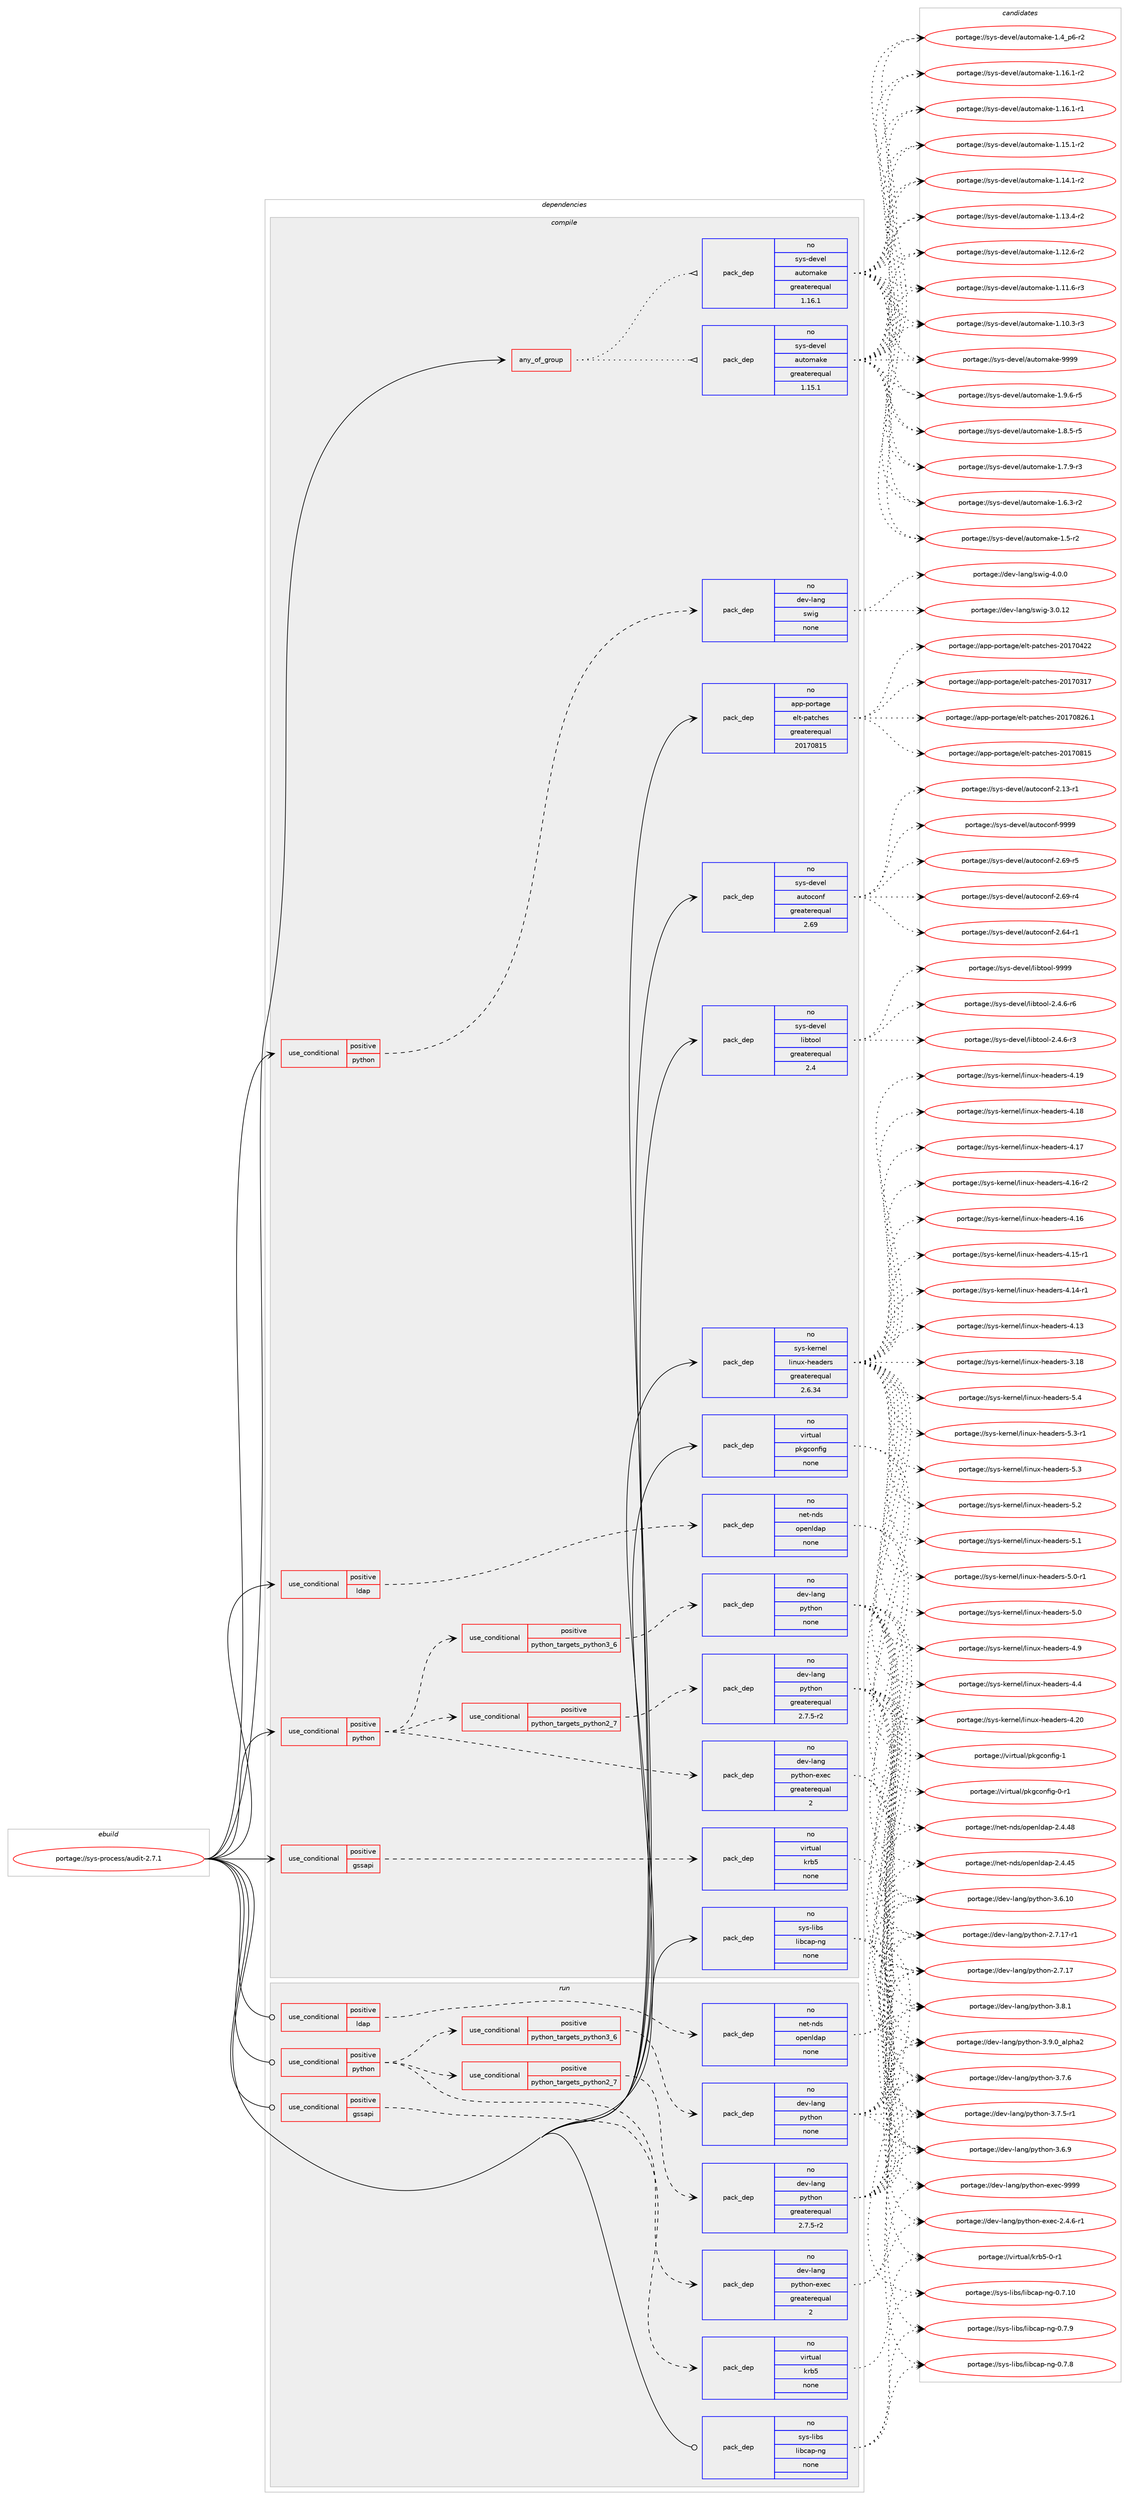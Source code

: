 digraph prolog {

# *************
# Graph options
# *************

newrank=true;
concentrate=true;
compound=true;
graph [rankdir=LR,fontname=Helvetica,fontsize=10,ranksep=1.5];#, ranksep=2.5, nodesep=0.2];
edge  [arrowhead=vee];
node  [fontname=Helvetica,fontsize=10];

# **********
# The ebuild
# **********

subgraph cluster_leftcol {
color=gray;
rank=same;
label=<<i>ebuild</i>>;
id [label="portage://sys-process/audit-2.7.1", color=red, width=4, href="../sys-process/audit-2.7.1.svg"];
}

# ****************
# The dependencies
# ****************

subgraph cluster_midcol {
color=gray;
label=<<i>dependencies</i>>;
subgraph cluster_compile {
fillcolor="#eeeeee";
style=filled;
label=<<i>compile</i>>;
subgraph any1031 {
dependency41438 [label=<<TABLE BORDER="0" CELLBORDER="1" CELLSPACING="0" CELLPADDING="4"><TR><TD CELLPADDING="10">any_of_group</TD></TR></TABLE>>, shape=none, color=red];subgraph pack33087 {
dependency41439 [label=<<TABLE BORDER="0" CELLBORDER="1" CELLSPACING="0" CELLPADDING="4" WIDTH="220"><TR><TD ROWSPAN="6" CELLPADDING="30">pack_dep</TD></TR><TR><TD WIDTH="110">no</TD></TR><TR><TD>sys-devel</TD></TR><TR><TD>automake</TD></TR><TR><TD>greaterequal</TD></TR><TR><TD>1.16.1</TD></TR></TABLE>>, shape=none, color=blue];
}
dependency41438:e -> dependency41439:w [weight=20,style="dotted",arrowhead="oinv"];
subgraph pack33088 {
dependency41440 [label=<<TABLE BORDER="0" CELLBORDER="1" CELLSPACING="0" CELLPADDING="4" WIDTH="220"><TR><TD ROWSPAN="6" CELLPADDING="30">pack_dep</TD></TR><TR><TD WIDTH="110">no</TD></TR><TR><TD>sys-devel</TD></TR><TR><TD>automake</TD></TR><TR><TD>greaterequal</TD></TR><TR><TD>1.15.1</TD></TR></TABLE>>, shape=none, color=blue];
}
dependency41438:e -> dependency41440:w [weight=20,style="dotted",arrowhead="oinv"];
}
id:e -> dependency41438:w [weight=20,style="solid",arrowhead="vee"];
subgraph cond7275 {
dependency41441 [label=<<TABLE BORDER="0" CELLBORDER="1" CELLSPACING="0" CELLPADDING="4"><TR><TD ROWSPAN="3" CELLPADDING="10">use_conditional</TD></TR><TR><TD>positive</TD></TR><TR><TD>gssapi</TD></TR></TABLE>>, shape=none, color=red];
subgraph pack33089 {
dependency41442 [label=<<TABLE BORDER="0" CELLBORDER="1" CELLSPACING="0" CELLPADDING="4" WIDTH="220"><TR><TD ROWSPAN="6" CELLPADDING="30">pack_dep</TD></TR><TR><TD WIDTH="110">no</TD></TR><TR><TD>virtual</TD></TR><TR><TD>krb5</TD></TR><TR><TD>none</TD></TR><TR><TD></TD></TR></TABLE>>, shape=none, color=blue];
}
dependency41441:e -> dependency41442:w [weight=20,style="dashed",arrowhead="vee"];
}
id:e -> dependency41441:w [weight=20,style="solid",arrowhead="vee"];
subgraph cond7276 {
dependency41443 [label=<<TABLE BORDER="0" CELLBORDER="1" CELLSPACING="0" CELLPADDING="4"><TR><TD ROWSPAN="3" CELLPADDING="10">use_conditional</TD></TR><TR><TD>positive</TD></TR><TR><TD>ldap</TD></TR></TABLE>>, shape=none, color=red];
subgraph pack33090 {
dependency41444 [label=<<TABLE BORDER="0" CELLBORDER="1" CELLSPACING="0" CELLPADDING="4" WIDTH="220"><TR><TD ROWSPAN="6" CELLPADDING="30">pack_dep</TD></TR><TR><TD WIDTH="110">no</TD></TR><TR><TD>net-nds</TD></TR><TR><TD>openldap</TD></TR><TR><TD>none</TD></TR><TR><TD></TD></TR></TABLE>>, shape=none, color=blue];
}
dependency41443:e -> dependency41444:w [weight=20,style="dashed",arrowhead="vee"];
}
id:e -> dependency41443:w [weight=20,style="solid",arrowhead="vee"];
subgraph cond7277 {
dependency41445 [label=<<TABLE BORDER="0" CELLBORDER="1" CELLSPACING="0" CELLPADDING="4"><TR><TD ROWSPAN="3" CELLPADDING="10">use_conditional</TD></TR><TR><TD>positive</TD></TR><TR><TD>python</TD></TR></TABLE>>, shape=none, color=red];
subgraph cond7278 {
dependency41446 [label=<<TABLE BORDER="0" CELLBORDER="1" CELLSPACING="0" CELLPADDING="4"><TR><TD ROWSPAN="3" CELLPADDING="10">use_conditional</TD></TR><TR><TD>positive</TD></TR><TR><TD>python_targets_python2_7</TD></TR></TABLE>>, shape=none, color=red];
subgraph pack33091 {
dependency41447 [label=<<TABLE BORDER="0" CELLBORDER="1" CELLSPACING="0" CELLPADDING="4" WIDTH="220"><TR><TD ROWSPAN="6" CELLPADDING="30">pack_dep</TD></TR><TR><TD WIDTH="110">no</TD></TR><TR><TD>dev-lang</TD></TR><TR><TD>python</TD></TR><TR><TD>greaterequal</TD></TR><TR><TD>2.7.5-r2</TD></TR></TABLE>>, shape=none, color=blue];
}
dependency41446:e -> dependency41447:w [weight=20,style="dashed",arrowhead="vee"];
}
dependency41445:e -> dependency41446:w [weight=20,style="dashed",arrowhead="vee"];
subgraph cond7279 {
dependency41448 [label=<<TABLE BORDER="0" CELLBORDER="1" CELLSPACING="0" CELLPADDING="4"><TR><TD ROWSPAN="3" CELLPADDING="10">use_conditional</TD></TR><TR><TD>positive</TD></TR><TR><TD>python_targets_python3_6</TD></TR></TABLE>>, shape=none, color=red];
subgraph pack33092 {
dependency41449 [label=<<TABLE BORDER="0" CELLBORDER="1" CELLSPACING="0" CELLPADDING="4" WIDTH="220"><TR><TD ROWSPAN="6" CELLPADDING="30">pack_dep</TD></TR><TR><TD WIDTH="110">no</TD></TR><TR><TD>dev-lang</TD></TR><TR><TD>python</TD></TR><TR><TD>none</TD></TR><TR><TD></TD></TR></TABLE>>, shape=none, color=blue];
}
dependency41448:e -> dependency41449:w [weight=20,style="dashed",arrowhead="vee"];
}
dependency41445:e -> dependency41448:w [weight=20,style="dashed",arrowhead="vee"];
subgraph pack33093 {
dependency41450 [label=<<TABLE BORDER="0" CELLBORDER="1" CELLSPACING="0" CELLPADDING="4" WIDTH="220"><TR><TD ROWSPAN="6" CELLPADDING="30">pack_dep</TD></TR><TR><TD WIDTH="110">no</TD></TR><TR><TD>dev-lang</TD></TR><TR><TD>python-exec</TD></TR><TR><TD>greaterequal</TD></TR><TR><TD>2</TD></TR></TABLE>>, shape=none, color=blue];
}
dependency41445:e -> dependency41450:w [weight=20,style="dashed",arrowhead="vee"];
}
id:e -> dependency41445:w [weight=20,style="solid",arrowhead="vee"];
subgraph cond7280 {
dependency41451 [label=<<TABLE BORDER="0" CELLBORDER="1" CELLSPACING="0" CELLPADDING="4"><TR><TD ROWSPAN="3" CELLPADDING="10">use_conditional</TD></TR><TR><TD>positive</TD></TR><TR><TD>python</TD></TR></TABLE>>, shape=none, color=red];
subgraph pack33094 {
dependency41452 [label=<<TABLE BORDER="0" CELLBORDER="1" CELLSPACING="0" CELLPADDING="4" WIDTH="220"><TR><TD ROWSPAN="6" CELLPADDING="30">pack_dep</TD></TR><TR><TD WIDTH="110">no</TD></TR><TR><TD>dev-lang</TD></TR><TR><TD>swig</TD></TR><TR><TD>none</TD></TR><TR><TD></TD></TR></TABLE>>, shape=none, color=blue];
}
dependency41451:e -> dependency41452:w [weight=20,style="dashed",arrowhead="vee"];
}
id:e -> dependency41451:w [weight=20,style="solid",arrowhead="vee"];
subgraph pack33095 {
dependency41453 [label=<<TABLE BORDER="0" CELLBORDER="1" CELLSPACING="0" CELLPADDING="4" WIDTH="220"><TR><TD ROWSPAN="6" CELLPADDING="30">pack_dep</TD></TR><TR><TD WIDTH="110">no</TD></TR><TR><TD>app-portage</TD></TR><TR><TD>elt-patches</TD></TR><TR><TD>greaterequal</TD></TR><TR><TD>20170815</TD></TR></TABLE>>, shape=none, color=blue];
}
id:e -> dependency41453:w [weight=20,style="solid",arrowhead="vee"];
subgraph pack33096 {
dependency41454 [label=<<TABLE BORDER="0" CELLBORDER="1" CELLSPACING="0" CELLPADDING="4" WIDTH="220"><TR><TD ROWSPAN="6" CELLPADDING="30">pack_dep</TD></TR><TR><TD WIDTH="110">no</TD></TR><TR><TD>sys-devel</TD></TR><TR><TD>autoconf</TD></TR><TR><TD>greaterequal</TD></TR><TR><TD>2.69</TD></TR></TABLE>>, shape=none, color=blue];
}
id:e -> dependency41454:w [weight=20,style="solid",arrowhead="vee"];
subgraph pack33097 {
dependency41455 [label=<<TABLE BORDER="0" CELLBORDER="1" CELLSPACING="0" CELLPADDING="4" WIDTH="220"><TR><TD ROWSPAN="6" CELLPADDING="30">pack_dep</TD></TR><TR><TD WIDTH="110">no</TD></TR><TR><TD>sys-devel</TD></TR><TR><TD>libtool</TD></TR><TR><TD>greaterequal</TD></TR><TR><TD>2.4</TD></TR></TABLE>>, shape=none, color=blue];
}
id:e -> dependency41455:w [weight=20,style="solid",arrowhead="vee"];
subgraph pack33098 {
dependency41456 [label=<<TABLE BORDER="0" CELLBORDER="1" CELLSPACING="0" CELLPADDING="4" WIDTH="220"><TR><TD ROWSPAN="6" CELLPADDING="30">pack_dep</TD></TR><TR><TD WIDTH="110">no</TD></TR><TR><TD>sys-kernel</TD></TR><TR><TD>linux-headers</TD></TR><TR><TD>greaterequal</TD></TR><TR><TD>2.6.34</TD></TR></TABLE>>, shape=none, color=blue];
}
id:e -> dependency41456:w [weight=20,style="solid",arrowhead="vee"];
subgraph pack33099 {
dependency41457 [label=<<TABLE BORDER="0" CELLBORDER="1" CELLSPACING="0" CELLPADDING="4" WIDTH="220"><TR><TD ROWSPAN="6" CELLPADDING="30">pack_dep</TD></TR><TR><TD WIDTH="110">no</TD></TR><TR><TD>sys-libs</TD></TR><TR><TD>libcap-ng</TD></TR><TR><TD>none</TD></TR><TR><TD></TD></TR></TABLE>>, shape=none, color=blue];
}
id:e -> dependency41457:w [weight=20,style="solid",arrowhead="vee"];
subgraph pack33100 {
dependency41458 [label=<<TABLE BORDER="0" CELLBORDER="1" CELLSPACING="0" CELLPADDING="4" WIDTH="220"><TR><TD ROWSPAN="6" CELLPADDING="30">pack_dep</TD></TR><TR><TD WIDTH="110">no</TD></TR><TR><TD>virtual</TD></TR><TR><TD>pkgconfig</TD></TR><TR><TD>none</TD></TR><TR><TD></TD></TR></TABLE>>, shape=none, color=blue];
}
id:e -> dependency41458:w [weight=20,style="solid",arrowhead="vee"];
}
subgraph cluster_compileandrun {
fillcolor="#eeeeee";
style=filled;
label=<<i>compile and run</i>>;
}
subgraph cluster_run {
fillcolor="#eeeeee";
style=filled;
label=<<i>run</i>>;
subgraph cond7281 {
dependency41459 [label=<<TABLE BORDER="0" CELLBORDER="1" CELLSPACING="0" CELLPADDING="4"><TR><TD ROWSPAN="3" CELLPADDING="10">use_conditional</TD></TR><TR><TD>positive</TD></TR><TR><TD>gssapi</TD></TR></TABLE>>, shape=none, color=red];
subgraph pack33101 {
dependency41460 [label=<<TABLE BORDER="0" CELLBORDER="1" CELLSPACING="0" CELLPADDING="4" WIDTH="220"><TR><TD ROWSPAN="6" CELLPADDING="30">pack_dep</TD></TR><TR><TD WIDTH="110">no</TD></TR><TR><TD>virtual</TD></TR><TR><TD>krb5</TD></TR><TR><TD>none</TD></TR><TR><TD></TD></TR></TABLE>>, shape=none, color=blue];
}
dependency41459:e -> dependency41460:w [weight=20,style="dashed",arrowhead="vee"];
}
id:e -> dependency41459:w [weight=20,style="solid",arrowhead="odot"];
subgraph cond7282 {
dependency41461 [label=<<TABLE BORDER="0" CELLBORDER="1" CELLSPACING="0" CELLPADDING="4"><TR><TD ROWSPAN="3" CELLPADDING="10">use_conditional</TD></TR><TR><TD>positive</TD></TR><TR><TD>ldap</TD></TR></TABLE>>, shape=none, color=red];
subgraph pack33102 {
dependency41462 [label=<<TABLE BORDER="0" CELLBORDER="1" CELLSPACING="0" CELLPADDING="4" WIDTH="220"><TR><TD ROWSPAN="6" CELLPADDING="30">pack_dep</TD></TR><TR><TD WIDTH="110">no</TD></TR><TR><TD>net-nds</TD></TR><TR><TD>openldap</TD></TR><TR><TD>none</TD></TR><TR><TD></TD></TR></TABLE>>, shape=none, color=blue];
}
dependency41461:e -> dependency41462:w [weight=20,style="dashed",arrowhead="vee"];
}
id:e -> dependency41461:w [weight=20,style="solid",arrowhead="odot"];
subgraph cond7283 {
dependency41463 [label=<<TABLE BORDER="0" CELLBORDER="1" CELLSPACING="0" CELLPADDING="4"><TR><TD ROWSPAN="3" CELLPADDING="10">use_conditional</TD></TR><TR><TD>positive</TD></TR><TR><TD>python</TD></TR></TABLE>>, shape=none, color=red];
subgraph cond7284 {
dependency41464 [label=<<TABLE BORDER="0" CELLBORDER="1" CELLSPACING="0" CELLPADDING="4"><TR><TD ROWSPAN="3" CELLPADDING="10">use_conditional</TD></TR><TR><TD>positive</TD></TR><TR><TD>python_targets_python2_7</TD></TR></TABLE>>, shape=none, color=red];
subgraph pack33103 {
dependency41465 [label=<<TABLE BORDER="0" CELLBORDER="1" CELLSPACING="0" CELLPADDING="4" WIDTH="220"><TR><TD ROWSPAN="6" CELLPADDING="30">pack_dep</TD></TR><TR><TD WIDTH="110">no</TD></TR><TR><TD>dev-lang</TD></TR><TR><TD>python</TD></TR><TR><TD>greaterequal</TD></TR><TR><TD>2.7.5-r2</TD></TR></TABLE>>, shape=none, color=blue];
}
dependency41464:e -> dependency41465:w [weight=20,style="dashed",arrowhead="vee"];
}
dependency41463:e -> dependency41464:w [weight=20,style="dashed",arrowhead="vee"];
subgraph cond7285 {
dependency41466 [label=<<TABLE BORDER="0" CELLBORDER="1" CELLSPACING="0" CELLPADDING="4"><TR><TD ROWSPAN="3" CELLPADDING="10">use_conditional</TD></TR><TR><TD>positive</TD></TR><TR><TD>python_targets_python3_6</TD></TR></TABLE>>, shape=none, color=red];
subgraph pack33104 {
dependency41467 [label=<<TABLE BORDER="0" CELLBORDER="1" CELLSPACING="0" CELLPADDING="4" WIDTH="220"><TR><TD ROWSPAN="6" CELLPADDING="30">pack_dep</TD></TR><TR><TD WIDTH="110">no</TD></TR><TR><TD>dev-lang</TD></TR><TR><TD>python</TD></TR><TR><TD>none</TD></TR><TR><TD></TD></TR></TABLE>>, shape=none, color=blue];
}
dependency41466:e -> dependency41467:w [weight=20,style="dashed",arrowhead="vee"];
}
dependency41463:e -> dependency41466:w [weight=20,style="dashed",arrowhead="vee"];
subgraph pack33105 {
dependency41468 [label=<<TABLE BORDER="0" CELLBORDER="1" CELLSPACING="0" CELLPADDING="4" WIDTH="220"><TR><TD ROWSPAN="6" CELLPADDING="30">pack_dep</TD></TR><TR><TD WIDTH="110">no</TD></TR><TR><TD>dev-lang</TD></TR><TR><TD>python-exec</TD></TR><TR><TD>greaterequal</TD></TR><TR><TD>2</TD></TR></TABLE>>, shape=none, color=blue];
}
dependency41463:e -> dependency41468:w [weight=20,style="dashed",arrowhead="vee"];
}
id:e -> dependency41463:w [weight=20,style="solid",arrowhead="odot"];
subgraph pack33106 {
dependency41469 [label=<<TABLE BORDER="0" CELLBORDER="1" CELLSPACING="0" CELLPADDING="4" WIDTH="220"><TR><TD ROWSPAN="6" CELLPADDING="30">pack_dep</TD></TR><TR><TD WIDTH="110">no</TD></TR><TR><TD>sys-libs</TD></TR><TR><TD>libcap-ng</TD></TR><TR><TD>none</TD></TR><TR><TD></TD></TR></TABLE>>, shape=none, color=blue];
}
id:e -> dependency41469:w [weight=20,style="solid",arrowhead="odot"];
}
}

# **************
# The candidates
# **************

subgraph cluster_choices {
rank=same;
color=gray;
label=<<i>candidates</i>>;

subgraph choice33087 {
color=black;
nodesep=1;
choice115121115451001011181011084797117116111109971071014557575757 [label="portage://sys-devel/automake-9999", color=red, width=4,href="../sys-devel/automake-9999.svg"];
choice115121115451001011181011084797117116111109971071014549465746544511453 [label="portage://sys-devel/automake-1.9.6-r5", color=red, width=4,href="../sys-devel/automake-1.9.6-r5.svg"];
choice115121115451001011181011084797117116111109971071014549465646534511453 [label="portage://sys-devel/automake-1.8.5-r5", color=red, width=4,href="../sys-devel/automake-1.8.5-r5.svg"];
choice115121115451001011181011084797117116111109971071014549465546574511451 [label="portage://sys-devel/automake-1.7.9-r3", color=red, width=4,href="../sys-devel/automake-1.7.9-r3.svg"];
choice115121115451001011181011084797117116111109971071014549465446514511450 [label="portage://sys-devel/automake-1.6.3-r2", color=red, width=4,href="../sys-devel/automake-1.6.3-r2.svg"];
choice11512111545100101118101108479711711611110997107101454946534511450 [label="portage://sys-devel/automake-1.5-r2", color=red, width=4,href="../sys-devel/automake-1.5-r2.svg"];
choice115121115451001011181011084797117116111109971071014549465295112544511450 [label="portage://sys-devel/automake-1.4_p6-r2", color=red, width=4,href="../sys-devel/automake-1.4_p6-r2.svg"];
choice11512111545100101118101108479711711611110997107101454946495446494511450 [label="portage://sys-devel/automake-1.16.1-r2", color=red, width=4,href="../sys-devel/automake-1.16.1-r2.svg"];
choice11512111545100101118101108479711711611110997107101454946495446494511449 [label="portage://sys-devel/automake-1.16.1-r1", color=red, width=4,href="../sys-devel/automake-1.16.1-r1.svg"];
choice11512111545100101118101108479711711611110997107101454946495346494511450 [label="portage://sys-devel/automake-1.15.1-r2", color=red, width=4,href="../sys-devel/automake-1.15.1-r2.svg"];
choice11512111545100101118101108479711711611110997107101454946495246494511450 [label="portage://sys-devel/automake-1.14.1-r2", color=red, width=4,href="../sys-devel/automake-1.14.1-r2.svg"];
choice11512111545100101118101108479711711611110997107101454946495146524511450 [label="portage://sys-devel/automake-1.13.4-r2", color=red, width=4,href="../sys-devel/automake-1.13.4-r2.svg"];
choice11512111545100101118101108479711711611110997107101454946495046544511450 [label="portage://sys-devel/automake-1.12.6-r2", color=red, width=4,href="../sys-devel/automake-1.12.6-r2.svg"];
choice11512111545100101118101108479711711611110997107101454946494946544511451 [label="portage://sys-devel/automake-1.11.6-r3", color=red, width=4,href="../sys-devel/automake-1.11.6-r3.svg"];
choice11512111545100101118101108479711711611110997107101454946494846514511451 [label="portage://sys-devel/automake-1.10.3-r3", color=red, width=4,href="../sys-devel/automake-1.10.3-r3.svg"];
dependency41439:e -> choice115121115451001011181011084797117116111109971071014557575757:w [style=dotted,weight="100"];
dependency41439:e -> choice115121115451001011181011084797117116111109971071014549465746544511453:w [style=dotted,weight="100"];
dependency41439:e -> choice115121115451001011181011084797117116111109971071014549465646534511453:w [style=dotted,weight="100"];
dependency41439:e -> choice115121115451001011181011084797117116111109971071014549465546574511451:w [style=dotted,weight="100"];
dependency41439:e -> choice115121115451001011181011084797117116111109971071014549465446514511450:w [style=dotted,weight="100"];
dependency41439:e -> choice11512111545100101118101108479711711611110997107101454946534511450:w [style=dotted,weight="100"];
dependency41439:e -> choice115121115451001011181011084797117116111109971071014549465295112544511450:w [style=dotted,weight="100"];
dependency41439:e -> choice11512111545100101118101108479711711611110997107101454946495446494511450:w [style=dotted,weight="100"];
dependency41439:e -> choice11512111545100101118101108479711711611110997107101454946495446494511449:w [style=dotted,weight="100"];
dependency41439:e -> choice11512111545100101118101108479711711611110997107101454946495346494511450:w [style=dotted,weight="100"];
dependency41439:e -> choice11512111545100101118101108479711711611110997107101454946495246494511450:w [style=dotted,weight="100"];
dependency41439:e -> choice11512111545100101118101108479711711611110997107101454946495146524511450:w [style=dotted,weight="100"];
dependency41439:e -> choice11512111545100101118101108479711711611110997107101454946495046544511450:w [style=dotted,weight="100"];
dependency41439:e -> choice11512111545100101118101108479711711611110997107101454946494946544511451:w [style=dotted,weight="100"];
dependency41439:e -> choice11512111545100101118101108479711711611110997107101454946494846514511451:w [style=dotted,weight="100"];
}
subgraph choice33088 {
color=black;
nodesep=1;
choice115121115451001011181011084797117116111109971071014557575757 [label="portage://sys-devel/automake-9999", color=red, width=4,href="../sys-devel/automake-9999.svg"];
choice115121115451001011181011084797117116111109971071014549465746544511453 [label="portage://sys-devel/automake-1.9.6-r5", color=red, width=4,href="../sys-devel/automake-1.9.6-r5.svg"];
choice115121115451001011181011084797117116111109971071014549465646534511453 [label="portage://sys-devel/automake-1.8.5-r5", color=red, width=4,href="../sys-devel/automake-1.8.5-r5.svg"];
choice115121115451001011181011084797117116111109971071014549465546574511451 [label="portage://sys-devel/automake-1.7.9-r3", color=red, width=4,href="../sys-devel/automake-1.7.9-r3.svg"];
choice115121115451001011181011084797117116111109971071014549465446514511450 [label="portage://sys-devel/automake-1.6.3-r2", color=red, width=4,href="../sys-devel/automake-1.6.3-r2.svg"];
choice11512111545100101118101108479711711611110997107101454946534511450 [label="portage://sys-devel/automake-1.5-r2", color=red, width=4,href="../sys-devel/automake-1.5-r2.svg"];
choice115121115451001011181011084797117116111109971071014549465295112544511450 [label="portage://sys-devel/automake-1.4_p6-r2", color=red, width=4,href="../sys-devel/automake-1.4_p6-r2.svg"];
choice11512111545100101118101108479711711611110997107101454946495446494511450 [label="portage://sys-devel/automake-1.16.1-r2", color=red, width=4,href="../sys-devel/automake-1.16.1-r2.svg"];
choice11512111545100101118101108479711711611110997107101454946495446494511449 [label="portage://sys-devel/automake-1.16.1-r1", color=red, width=4,href="../sys-devel/automake-1.16.1-r1.svg"];
choice11512111545100101118101108479711711611110997107101454946495346494511450 [label="portage://sys-devel/automake-1.15.1-r2", color=red, width=4,href="../sys-devel/automake-1.15.1-r2.svg"];
choice11512111545100101118101108479711711611110997107101454946495246494511450 [label="portage://sys-devel/automake-1.14.1-r2", color=red, width=4,href="../sys-devel/automake-1.14.1-r2.svg"];
choice11512111545100101118101108479711711611110997107101454946495146524511450 [label="portage://sys-devel/automake-1.13.4-r2", color=red, width=4,href="../sys-devel/automake-1.13.4-r2.svg"];
choice11512111545100101118101108479711711611110997107101454946495046544511450 [label="portage://sys-devel/automake-1.12.6-r2", color=red, width=4,href="../sys-devel/automake-1.12.6-r2.svg"];
choice11512111545100101118101108479711711611110997107101454946494946544511451 [label="portage://sys-devel/automake-1.11.6-r3", color=red, width=4,href="../sys-devel/automake-1.11.6-r3.svg"];
choice11512111545100101118101108479711711611110997107101454946494846514511451 [label="portage://sys-devel/automake-1.10.3-r3", color=red, width=4,href="../sys-devel/automake-1.10.3-r3.svg"];
dependency41440:e -> choice115121115451001011181011084797117116111109971071014557575757:w [style=dotted,weight="100"];
dependency41440:e -> choice115121115451001011181011084797117116111109971071014549465746544511453:w [style=dotted,weight="100"];
dependency41440:e -> choice115121115451001011181011084797117116111109971071014549465646534511453:w [style=dotted,weight="100"];
dependency41440:e -> choice115121115451001011181011084797117116111109971071014549465546574511451:w [style=dotted,weight="100"];
dependency41440:e -> choice115121115451001011181011084797117116111109971071014549465446514511450:w [style=dotted,weight="100"];
dependency41440:e -> choice11512111545100101118101108479711711611110997107101454946534511450:w [style=dotted,weight="100"];
dependency41440:e -> choice115121115451001011181011084797117116111109971071014549465295112544511450:w [style=dotted,weight="100"];
dependency41440:e -> choice11512111545100101118101108479711711611110997107101454946495446494511450:w [style=dotted,weight="100"];
dependency41440:e -> choice11512111545100101118101108479711711611110997107101454946495446494511449:w [style=dotted,weight="100"];
dependency41440:e -> choice11512111545100101118101108479711711611110997107101454946495346494511450:w [style=dotted,weight="100"];
dependency41440:e -> choice11512111545100101118101108479711711611110997107101454946495246494511450:w [style=dotted,weight="100"];
dependency41440:e -> choice11512111545100101118101108479711711611110997107101454946495146524511450:w [style=dotted,weight="100"];
dependency41440:e -> choice11512111545100101118101108479711711611110997107101454946495046544511450:w [style=dotted,weight="100"];
dependency41440:e -> choice11512111545100101118101108479711711611110997107101454946494946544511451:w [style=dotted,weight="100"];
dependency41440:e -> choice11512111545100101118101108479711711611110997107101454946494846514511451:w [style=dotted,weight="100"];
}
subgraph choice33089 {
color=black;
nodesep=1;
choice1181051141161179710847107114985345484511449 [label="portage://virtual/krb5-0-r1", color=red, width=4,href="../virtual/krb5-0-r1.svg"];
dependency41442:e -> choice1181051141161179710847107114985345484511449:w [style=dotted,weight="100"];
}
subgraph choice33090 {
color=black;
nodesep=1;
choice11010111645110100115471111121011101081009711245504652465256 [label="portage://net-nds/openldap-2.4.48", color=red, width=4,href="../net-nds/openldap-2.4.48.svg"];
choice11010111645110100115471111121011101081009711245504652465253 [label="portage://net-nds/openldap-2.4.45", color=red, width=4,href="../net-nds/openldap-2.4.45.svg"];
dependency41444:e -> choice11010111645110100115471111121011101081009711245504652465256:w [style=dotted,weight="100"];
dependency41444:e -> choice11010111645110100115471111121011101081009711245504652465253:w [style=dotted,weight="100"];
}
subgraph choice33091 {
color=black;
nodesep=1;
choice10010111845108971101034711212111610411111045514657464895971081121049750 [label="portage://dev-lang/python-3.9.0_alpha2", color=red, width=4,href="../dev-lang/python-3.9.0_alpha2.svg"];
choice100101118451089711010347112121116104111110455146564649 [label="portage://dev-lang/python-3.8.1", color=red, width=4,href="../dev-lang/python-3.8.1.svg"];
choice100101118451089711010347112121116104111110455146554654 [label="portage://dev-lang/python-3.7.6", color=red, width=4,href="../dev-lang/python-3.7.6.svg"];
choice1001011184510897110103471121211161041111104551465546534511449 [label="portage://dev-lang/python-3.7.5-r1", color=red, width=4,href="../dev-lang/python-3.7.5-r1.svg"];
choice100101118451089711010347112121116104111110455146544657 [label="portage://dev-lang/python-3.6.9", color=red, width=4,href="../dev-lang/python-3.6.9.svg"];
choice10010111845108971101034711212111610411111045514654464948 [label="portage://dev-lang/python-3.6.10", color=red, width=4,href="../dev-lang/python-3.6.10.svg"];
choice100101118451089711010347112121116104111110455046554649554511449 [label="portage://dev-lang/python-2.7.17-r1", color=red, width=4,href="../dev-lang/python-2.7.17-r1.svg"];
choice10010111845108971101034711212111610411111045504655464955 [label="portage://dev-lang/python-2.7.17", color=red, width=4,href="../dev-lang/python-2.7.17.svg"];
dependency41447:e -> choice10010111845108971101034711212111610411111045514657464895971081121049750:w [style=dotted,weight="100"];
dependency41447:e -> choice100101118451089711010347112121116104111110455146564649:w [style=dotted,weight="100"];
dependency41447:e -> choice100101118451089711010347112121116104111110455146554654:w [style=dotted,weight="100"];
dependency41447:e -> choice1001011184510897110103471121211161041111104551465546534511449:w [style=dotted,weight="100"];
dependency41447:e -> choice100101118451089711010347112121116104111110455146544657:w [style=dotted,weight="100"];
dependency41447:e -> choice10010111845108971101034711212111610411111045514654464948:w [style=dotted,weight="100"];
dependency41447:e -> choice100101118451089711010347112121116104111110455046554649554511449:w [style=dotted,weight="100"];
dependency41447:e -> choice10010111845108971101034711212111610411111045504655464955:w [style=dotted,weight="100"];
}
subgraph choice33092 {
color=black;
nodesep=1;
choice10010111845108971101034711212111610411111045514657464895971081121049750 [label="portage://dev-lang/python-3.9.0_alpha2", color=red, width=4,href="../dev-lang/python-3.9.0_alpha2.svg"];
choice100101118451089711010347112121116104111110455146564649 [label="portage://dev-lang/python-3.8.1", color=red, width=4,href="../dev-lang/python-3.8.1.svg"];
choice100101118451089711010347112121116104111110455146554654 [label="portage://dev-lang/python-3.7.6", color=red, width=4,href="../dev-lang/python-3.7.6.svg"];
choice1001011184510897110103471121211161041111104551465546534511449 [label="portage://dev-lang/python-3.7.5-r1", color=red, width=4,href="../dev-lang/python-3.7.5-r1.svg"];
choice100101118451089711010347112121116104111110455146544657 [label="portage://dev-lang/python-3.6.9", color=red, width=4,href="../dev-lang/python-3.6.9.svg"];
choice10010111845108971101034711212111610411111045514654464948 [label="portage://dev-lang/python-3.6.10", color=red, width=4,href="../dev-lang/python-3.6.10.svg"];
choice100101118451089711010347112121116104111110455046554649554511449 [label="portage://dev-lang/python-2.7.17-r1", color=red, width=4,href="../dev-lang/python-2.7.17-r1.svg"];
choice10010111845108971101034711212111610411111045504655464955 [label="portage://dev-lang/python-2.7.17", color=red, width=4,href="../dev-lang/python-2.7.17.svg"];
dependency41449:e -> choice10010111845108971101034711212111610411111045514657464895971081121049750:w [style=dotted,weight="100"];
dependency41449:e -> choice100101118451089711010347112121116104111110455146564649:w [style=dotted,weight="100"];
dependency41449:e -> choice100101118451089711010347112121116104111110455146554654:w [style=dotted,weight="100"];
dependency41449:e -> choice1001011184510897110103471121211161041111104551465546534511449:w [style=dotted,weight="100"];
dependency41449:e -> choice100101118451089711010347112121116104111110455146544657:w [style=dotted,weight="100"];
dependency41449:e -> choice10010111845108971101034711212111610411111045514654464948:w [style=dotted,weight="100"];
dependency41449:e -> choice100101118451089711010347112121116104111110455046554649554511449:w [style=dotted,weight="100"];
dependency41449:e -> choice10010111845108971101034711212111610411111045504655464955:w [style=dotted,weight="100"];
}
subgraph choice33093 {
color=black;
nodesep=1;
choice10010111845108971101034711212111610411111045101120101994557575757 [label="portage://dev-lang/python-exec-9999", color=red, width=4,href="../dev-lang/python-exec-9999.svg"];
choice10010111845108971101034711212111610411111045101120101994550465246544511449 [label="portage://dev-lang/python-exec-2.4.6-r1", color=red, width=4,href="../dev-lang/python-exec-2.4.6-r1.svg"];
dependency41450:e -> choice10010111845108971101034711212111610411111045101120101994557575757:w [style=dotted,weight="100"];
dependency41450:e -> choice10010111845108971101034711212111610411111045101120101994550465246544511449:w [style=dotted,weight="100"];
}
subgraph choice33094 {
color=black;
nodesep=1;
choice100101118451089711010347115119105103455246484648 [label="portage://dev-lang/swig-4.0.0", color=red, width=4,href="../dev-lang/swig-4.0.0.svg"];
choice10010111845108971101034711511910510345514648464950 [label="portage://dev-lang/swig-3.0.12", color=red, width=4,href="../dev-lang/swig-3.0.12.svg"];
dependency41452:e -> choice100101118451089711010347115119105103455246484648:w [style=dotted,weight="100"];
dependency41452:e -> choice10010111845108971101034711511910510345514648464950:w [style=dotted,weight="100"];
}
subgraph choice33095 {
color=black;
nodesep=1;
choice971121124511211111411697103101471011081164511297116991041011154550484955485650544649 [label="portage://app-portage/elt-patches-20170826.1", color=red, width=4,href="../app-portage/elt-patches-20170826.1.svg"];
choice97112112451121111141169710310147101108116451129711699104101115455048495548564953 [label="portage://app-portage/elt-patches-20170815", color=red, width=4,href="../app-portage/elt-patches-20170815.svg"];
choice97112112451121111141169710310147101108116451129711699104101115455048495548525050 [label="portage://app-portage/elt-patches-20170422", color=red, width=4,href="../app-portage/elt-patches-20170422.svg"];
choice97112112451121111141169710310147101108116451129711699104101115455048495548514955 [label="portage://app-portage/elt-patches-20170317", color=red, width=4,href="../app-portage/elt-patches-20170317.svg"];
dependency41453:e -> choice971121124511211111411697103101471011081164511297116991041011154550484955485650544649:w [style=dotted,weight="100"];
dependency41453:e -> choice97112112451121111141169710310147101108116451129711699104101115455048495548564953:w [style=dotted,weight="100"];
dependency41453:e -> choice97112112451121111141169710310147101108116451129711699104101115455048495548525050:w [style=dotted,weight="100"];
dependency41453:e -> choice97112112451121111141169710310147101108116451129711699104101115455048495548514955:w [style=dotted,weight="100"];
}
subgraph choice33096 {
color=black;
nodesep=1;
choice115121115451001011181011084797117116111991111101024557575757 [label="portage://sys-devel/autoconf-9999", color=red, width=4,href="../sys-devel/autoconf-9999.svg"];
choice1151211154510010111810110847971171161119911111010245504654574511453 [label="portage://sys-devel/autoconf-2.69-r5", color=red, width=4,href="../sys-devel/autoconf-2.69-r5.svg"];
choice1151211154510010111810110847971171161119911111010245504654574511452 [label="portage://sys-devel/autoconf-2.69-r4", color=red, width=4,href="../sys-devel/autoconf-2.69-r4.svg"];
choice1151211154510010111810110847971171161119911111010245504654524511449 [label="portage://sys-devel/autoconf-2.64-r1", color=red, width=4,href="../sys-devel/autoconf-2.64-r1.svg"];
choice1151211154510010111810110847971171161119911111010245504649514511449 [label="portage://sys-devel/autoconf-2.13-r1", color=red, width=4,href="../sys-devel/autoconf-2.13-r1.svg"];
dependency41454:e -> choice115121115451001011181011084797117116111991111101024557575757:w [style=dotted,weight="100"];
dependency41454:e -> choice1151211154510010111810110847971171161119911111010245504654574511453:w [style=dotted,weight="100"];
dependency41454:e -> choice1151211154510010111810110847971171161119911111010245504654574511452:w [style=dotted,weight="100"];
dependency41454:e -> choice1151211154510010111810110847971171161119911111010245504654524511449:w [style=dotted,weight="100"];
dependency41454:e -> choice1151211154510010111810110847971171161119911111010245504649514511449:w [style=dotted,weight="100"];
}
subgraph choice33097 {
color=black;
nodesep=1;
choice1151211154510010111810110847108105981161111111084557575757 [label="portage://sys-devel/libtool-9999", color=red, width=4,href="../sys-devel/libtool-9999.svg"];
choice1151211154510010111810110847108105981161111111084550465246544511454 [label="portage://sys-devel/libtool-2.4.6-r6", color=red, width=4,href="../sys-devel/libtool-2.4.6-r6.svg"];
choice1151211154510010111810110847108105981161111111084550465246544511451 [label="portage://sys-devel/libtool-2.4.6-r3", color=red, width=4,href="../sys-devel/libtool-2.4.6-r3.svg"];
dependency41455:e -> choice1151211154510010111810110847108105981161111111084557575757:w [style=dotted,weight="100"];
dependency41455:e -> choice1151211154510010111810110847108105981161111111084550465246544511454:w [style=dotted,weight="100"];
dependency41455:e -> choice1151211154510010111810110847108105981161111111084550465246544511451:w [style=dotted,weight="100"];
}
subgraph choice33098 {
color=black;
nodesep=1;
choice1151211154510710111411010110847108105110117120451041019710010111411545534652 [label="portage://sys-kernel/linux-headers-5.4", color=red, width=4,href="../sys-kernel/linux-headers-5.4.svg"];
choice11512111545107101114110101108471081051101171204510410197100101114115455346514511449 [label="portage://sys-kernel/linux-headers-5.3-r1", color=red, width=4,href="../sys-kernel/linux-headers-5.3-r1.svg"];
choice1151211154510710111411010110847108105110117120451041019710010111411545534651 [label="portage://sys-kernel/linux-headers-5.3", color=red, width=4,href="../sys-kernel/linux-headers-5.3.svg"];
choice1151211154510710111411010110847108105110117120451041019710010111411545534650 [label="portage://sys-kernel/linux-headers-5.2", color=red, width=4,href="../sys-kernel/linux-headers-5.2.svg"];
choice1151211154510710111411010110847108105110117120451041019710010111411545534649 [label="portage://sys-kernel/linux-headers-5.1", color=red, width=4,href="../sys-kernel/linux-headers-5.1.svg"];
choice11512111545107101114110101108471081051101171204510410197100101114115455346484511449 [label="portage://sys-kernel/linux-headers-5.0-r1", color=red, width=4,href="../sys-kernel/linux-headers-5.0-r1.svg"];
choice1151211154510710111411010110847108105110117120451041019710010111411545534648 [label="portage://sys-kernel/linux-headers-5.0", color=red, width=4,href="../sys-kernel/linux-headers-5.0.svg"];
choice1151211154510710111411010110847108105110117120451041019710010111411545524657 [label="portage://sys-kernel/linux-headers-4.9", color=red, width=4,href="../sys-kernel/linux-headers-4.9.svg"];
choice1151211154510710111411010110847108105110117120451041019710010111411545524652 [label="portage://sys-kernel/linux-headers-4.4", color=red, width=4,href="../sys-kernel/linux-headers-4.4.svg"];
choice115121115451071011141101011084710810511011712045104101971001011141154552465048 [label="portage://sys-kernel/linux-headers-4.20", color=red, width=4,href="../sys-kernel/linux-headers-4.20.svg"];
choice115121115451071011141101011084710810511011712045104101971001011141154552464957 [label="portage://sys-kernel/linux-headers-4.19", color=red, width=4,href="../sys-kernel/linux-headers-4.19.svg"];
choice115121115451071011141101011084710810511011712045104101971001011141154552464956 [label="portage://sys-kernel/linux-headers-4.18", color=red, width=4,href="../sys-kernel/linux-headers-4.18.svg"];
choice115121115451071011141101011084710810511011712045104101971001011141154552464955 [label="portage://sys-kernel/linux-headers-4.17", color=red, width=4,href="../sys-kernel/linux-headers-4.17.svg"];
choice1151211154510710111411010110847108105110117120451041019710010111411545524649544511450 [label="portage://sys-kernel/linux-headers-4.16-r2", color=red, width=4,href="../sys-kernel/linux-headers-4.16-r2.svg"];
choice115121115451071011141101011084710810511011712045104101971001011141154552464954 [label="portage://sys-kernel/linux-headers-4.16", color=red, width=4,href="../sys-kernel/linux-headers-4.16.svg"];
choice1151211154510710111411010110847108105110117120451041019710010111411545524649534511449 [label="portage://sys-kernel/linux-headers-4.15-r1", color=red, width=4,href="../sys-kernel/linux-headers-4.15-r1.svg"];
choice1151211154510710111411010110847108105110117120451041019710010111411545524649524511449 [label="portage://sys-kernel/linux-headers-4.14-r1", color=red, width=4,href="../sys-kernel/linux-headers-4.14-r1.svg"];
choice115121115451071011141101011084710810511011712045104101971001011141154552464951 [label="portage://sys-kernel/linux-headers-4.13", color=red, width=4,href="../sys-kernel/linux-headers-4.13.svg"];
choice115121115451071011141101011084710810511011712045104101971001011141154551464956 [label="portage://sys-kernel/linux-headers-3.18", color=red, width=4,href="../sys-kernel/linux-headers-3.18.svg"];
dependency41456:e -> choice1151211154510710111411010110847108105110117120451041019710010111411545534652:w [style=dotted,weight="100"];
dependency41456:e -> choice11512111545107101114110101108471081051101171204510410197100101114115455346514511449:w [style=dotted,weight="100"];
dependency41456:e -> choice1151211154510710111411010110847108105110117120451041019710010111411545534651:w [style=dotted,weight="100"];
dependency41456:e -> choice1151211154510710111411010110847108105110117120451041019710010111411545534650:w [style=dotted,weight="100"];
dependency41456:e -> choice1151211154510710111411010110847108105110117120451041019710010111411545534649:w [style=dotted,weight="100"];
dependency41456:e -> choice11512111545107101114110101108471081051101171204510410197100101114115455346484511449:w [style=dotted,weight="100"];
dependency41456:e -> choice1151211154510710111411010110847108105110117120451041019710010111411545534648:w [style=dotted,weight="100"];
dependency41456:e -> choice1151211154510710111411010110847108105110117120451041019710010111411545524657:w [style=dotted,weight="100"];
dependency41456:e -> choice1151211154510710111411010110847108105110117120451041019710010111411545524652:w [style=dotted,weight="100"];
dependency41456:e -> choice115121115451071011141101011084710810511011712045104101971001011141154552465048:w [style=dotted,weight="100"];
dependency41456:e -> choice115121115451071011141101011084710810511011712045104101971001011141154552464957:w [style=dotted,weight="100"];
dependency41456:e -> choice115121115451071011141101011084710810511011712045104101971001011141154552464956:w [style=dotted,weight="100"];
dependency41456:e -> choice115121115451071011141101011084710810511011712045104101971001011141154552464955:w [style=dotted,weight="100"];
dependency41456:e -> choice1151211154510710111411010110847108105110117120451041019710010111411545524649544511450:w [style=dotted,weight="100"];
dependency41456:e -> choice115121115451071011141101011084710810511011712045104101971001011141154552464954:w [style=dotted,weight="100"];
dependency41456:e -> choice1151211154510710111411010110847108105110117120451041019710010111411545524649534511449:w [style=dotted,weight="100"];
dependency41456:e -> choice1151211154510710111411010110847108105110117120451041019710010111411545524649524511449:w [style=dotted,weight="100"];
dependency41456:e -> choice115121115451071011141101011084710810511011712045104101971001011141154552464951:w [style=dotted,weight="100"];
dependency41456:e -> choice115121115451071011141101011084710810511011712045104101971001011141154551464956:w [style=dotted,weight="100"];
}
subgraph choice33099 {
color=black;
nodesep=1;
choice11512111545108105981154710810598999711245110103454846554657 [label="portage://sys-libs/libcap-ng-0.7.9", color=red, width=4,href="../sys-libs/libcap-ng-0.7.9.svg"];
choice11512111545108105981154710810598999711245110103454846554656 [label="portage://sys-libs/libcap-ng-0.7.8", color=red, width=4,href="../sys-libs/libcap-ng-0.7.8.svg"];
choice1151211154510810598115471081059899971124511010345484655464948 [label="portage://sys-libs/libcap-ng-0.7.10", color=red, width=4,href="../sys-libs/libcap-ng-0.7.10.svg"];
dependency41457:e -> choice11512111545108105981154710810598999711245110103454846554657:w [style=dotted,weight="100"];
dependency41457:e -> choice11512111545108105981154710810598999711245110103454846554656:w [style=dotted,weight="100"];
dependency41457:e -> choice1151211154510810598115471081059899971124511010345484655464948:w [style=dotted,weight="100"];
}
subgraph choice33100 {
color=black;
nodesep=1;
choice1181051141161179710847112107103991111101021051034549 [label="portage://virtual/pkgconfig-1", color=red, width=4,href="../virtual/pkgconfig-1.svg"];
choice11810511411611797108471121071039911111010210510345484511449 [label="portage://virtual/pkgconfig-0-r1", color=red, width=4,href="../virtual/pkgconfig-0-r1.svg"];
dependency41458:e -> choice1181051141161179710847112107103991111101021051034549:w [style=dotted,weight="100"];
dependency41458:e -> choice11810511411611797108471121071039911111010210510345484511449:w [style=dotted,weight="100"];
}
subgraph choice33101 {
color=black;
nodesep=1;
choice1181051141161179710847107114985345484511449 [label="portage://virtual/krb5-0-r1", color=red, width=4,href="../virtual/krb5-0-r1.svg"];
dependency41460:e -> choice1181051141161179710847107114985345484511449:w [style=dotted,weight="100"];
}
subgraph choice33102 {
color=black;
nodesep=1;
choice11010111645110100115471111121011101081009711245504652465256 [label="portage://net-nds/openldap-2.4.48", color=red, width=4,href="../net-nds/openldap-2.4.48.svg"];
choice11010111645110100115471111121011101081009711245504652465253 [label="portage://net-nds/openldap-2.4.45", color=red, width=4,href="../net-nds/openldap-2.4.45.svg"];
dependency41462:e -> choice11010111645110100115471111121011101081009711245504652465256:w [style=dotted,weight="100"];
dependency41462:e -> choice11010111645110100115471111121011101081009711245504652465253:w [style=dotted,weight="100"];
}
subgraph choice33103 {
color=black;
nodesep=1;
choice10010111845108971101034711212111610411111045514657464895971081121049750 [label="portage://dev-lang/python-3.9.0_alpha2", color=red, width=4,href="../dev-lang/python-3.9.0_alpha2.svg"];
choice100101118451089711010347112121116104111110455146564649 [label="portage://dev-lang/python-3.8.1", color=red, width=4,href="../dev-lang/python-3.8.1.svg"];
choice100101118451089711010347112121116104111110455146554654 [label="portage://dev-lang/python-3.7.6", color=red, width=4,href="../dev-lang/python-3.7.6.svg"];
choice1001011184510897110103471121211161041111104551465546534511449 [label="portage://dev-lang/python-3.7.5-r1", color=red, width=4,href="../dev-lang/python-3.7.5-r1.svg"];
choice100101118451089711010347112121116104111110455146544657 [label="portage://dev-lang/python-3.6.9", color=red, width=4,href="../dev-lang/python-3.6.9.svg"];
choice10010111845108971101034711212111610411111045514654464948 [label="portage://dev-lang/python-3.6.10", color=red, width=4,href="../dev-lang/python-3.6.10.svg"];
choice100101118451089711010347112121116104111110455046554649554511449 [label="portage://dev-lang/python-2.7.17-r1", color=red, width=4,href="../dev-lang/python-2.7.17-r1.svg"];
choice10010111845108971101034711212111610411111045504655464955 [label="portage://dev-lang/python-2.7.17", color=red, width=4,href="../dev-lang/python-2.7.17.svg"];
dependency41465:e -> choice10010111845108971101034711212111610411111045514657464895971081121049750:w [style=dotted,weight="100"];
dependency41465:e -> choice100101118451089711010347112121116104111110455146564649:w [style=dotted,weight="100"];
dependency41465:e -> choice100101118451089711010347112121116104111110455146554654:w [style=dotted,weight="100"];
dependency41465:e -> choice1001011184510897110103471121211161041111104551465546534511449:w [style=dotted,weight="100"];
dependency41465:e -> choice100101118451089711010347112121116104111110455146544657:w [style=dotted,weight="100"];
dependency41465:e -> choice10010111845108971101034711212111610411111045514654464948:w [style=dotted,weight="100"];
dependency41465:e -> choice100101118451089711010347112121116104111110455046554649554511449:w [style=dotted,weight="100"];
dependency41465:e -> choice10010111845108971101034711212111610411111045504655464955:w [style=dotted,weight="100"];
}
subgraph choice33104 {
color=black;
nodesep=1;
choice10010111845108971101034711212111610411111045514657464895971081121049750 [label="portage://dev-lang/python-3.9.0_alpha2", color=red, width=4,href="../dev-lang/python-3.9.0_alpha2.svg"];
choice100101118451089711010347112121116104111110455146564649 [label="portage://dev-lang/python-3.8.1", color=red, width=4,href="../dev-lang/python-3.8.1.svg"];
choice100101118451089711010347112121116104111110455146554654 [label="portage://dev-lang/python-3.7.6", color=red, width=4,href="../dev-lang/python-3.7.6.svg"];
choice1001011184510897110103471121211161041111104551465546534511449 [label="portage://dev-lang/python-3.7.5-r1", color=red, width=4,href="../dev-lang/python-3.7.5-r1.svg"];
choice100101118451089711010347112121116104111110455146544657 [label="portage://dev-lang/python-3.6.9", color=red, width=4,href="../dev-lang/python-3.6.9.svg"];
choice10010111845108971101034711212111610411111045514654464948 [label="portage://dev-lang/python-3.6.10", color=red, width=4,href="../dev-lang/python-3.6.10.svg"];
choice100101118451089711010347112121116104111110455046554649554511449 [label="portage://dev-lang/python-2.7.17-r1", color=red, width=4,href="../dev-lang/python-2.7.17-r1.svg"];
choice10010111845108971101034711212111610411111045504655464955 [label="portage://dev-lang/python-2.7.17", color=red, width=4,href="../dev-lang/python-2.7.17.svg"];
dependency41467:e -> choice10010111845108971101034711212111610411111045514657464895971081121049750:w [style=dotted,weight="100"];
dependency41467:e -> choice100101118451089711010347112121116104111110455146564649:w [style=dotted,weight="100"];
dependency41467:e -> choice100101118451089711010347112121116104111110455146554654:w [style=dotted,weight="100"];
dependency41467:e -> choice1001011184510897110103471121211161041111104551465546534511449:w [style=dotted,weight="100"];
dependency41467:e -> choice100101118451089711010347112121116104111110455146544657:w [style=dotted,weight="100"];
dependency41467:e -> choice10010111845108971101034711212111610411111045514654464948:w [style=dotted,weight="100"];
dependency41467:e -> choice100101118451089711010347112121116104111110455046554649554511449:w [style=dotted,weight="100"];
dependency41467:e -> choice10010111845108971101034711212111610411111045504655464955:w [style=dotted,weight="100"];
}
subgraph choice33105 {
color=black;
nodesep=1;
choice10010111845108971101034711212111610411111045101120101994557575757 [label="portage://dev-lang/python-exec-9999", color=red, width=4,href="../dev-lang/python-exec-9999.svg"];
choice10010111845108971101034711212111610411111045101120101994550465246544511449 [label="portage://dev-lang/python-exec-2.4.6-r1", color=red, width=4,href="../dev-lang/python-exec-2.4.6-r1.svg"];
dependency41468:e -> choice10010111845108971101034711212111610411111045101120101994557575757:w [style=dotted,weight="100"];
dependency41468:e -> choice10010111845108971101034711212111610411111045101120101994550465246544511449:w [style=dotted,weight="100"];
}
subgraph choice33106 {
color=black;
nodesep=1;
choice11512111545108105981154710810598999711245110103454846554657 [label="portage://sys-libs/libcap-ng-0.7.9", color=red, width=4,href="../sys-libs/libcap-ng-0.7.9.svg"];
choice11512111545108105981154710810598999711245110103454846554656 [label="portage://sys-libs/libcap-ng-0.7.8", color=red, width=4,href="../sys-libs/libcap-ng-0.7.8.svg"];
choice1151211154510810598115471081059899971124511010345484655464948 [label="portage://sys-libs/libcap-ng-0.7.10", color=red, width=4,href="../sys-libs/libcap-ng-0.7.10.svg"];
dependency41469:e -> choice11512111545108105981154710810598999711245110103454846554657:w [style=dotted,weight="100"];
dependency41469:e -> choice11512111545108105981154710810598999711245110103454846554656:w [style=dotted,weight="100"];
dependency41469:e -> choice1151211154510810598115471081059899971124511010345484655464948:w [style=dotted,weight="100"];
}
}

}
